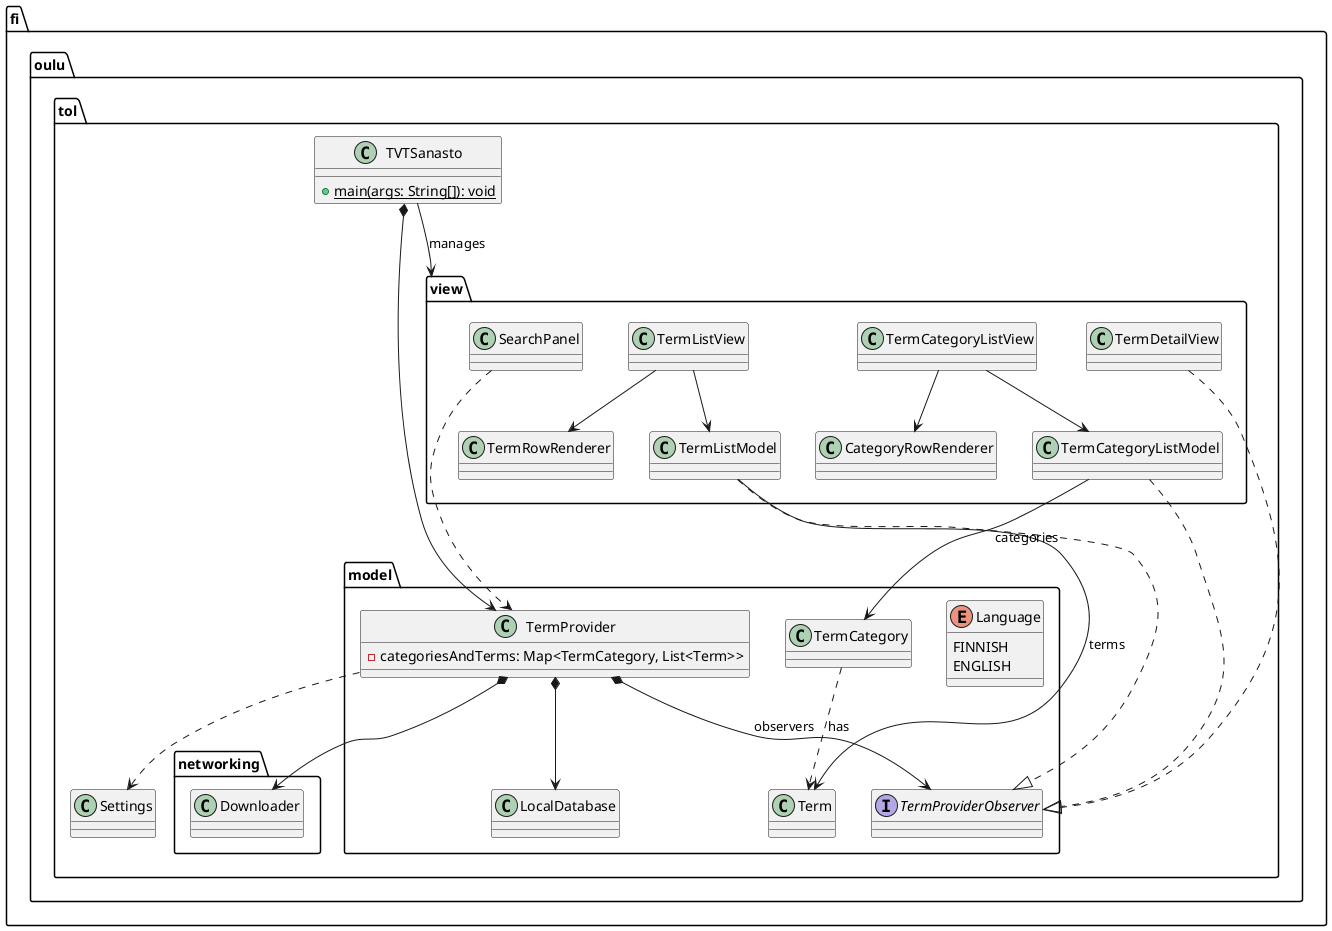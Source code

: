 @startuml
package fi.oulu.tol {
	package fi.oulu.tol.model {

		enum Language {
			FINNISH
			ENGLISH
		}
		class Term
		class TermCategory
		class LocalDatabase
		class TermProvider {
			-categoriesAndTerms: Map<TermCategory, List<Term>>
		}
		interface TermProviderObserver

		TermProvider *--> LocalDatabase
		TermProvider *--> TermProviderObserver: observers
		TermCategory ..> Term : has
	}

	package fi.oulu.tol.networking {
		class Downloader
	}

	TermProvider *--> Downloader

	package fi.oulu.tol.view {
		class TermCategoryListModel
		class TermCategoryListView
		class CategoryRowRenderer
		class TermListModel
		class TermListView
		class TermDetailView
		class TermRowRenderer
		class SearchPanel
		TermCategoryListView --> TermCategoryListModel
		TermCategoryListView --> CategoryRowRenderer
		TermListView --> TermListModel
		TermListView --> TermRowRenderer
	}
	SearchPanel ..> TermProvider
	TermCategoryListModel ..|> TermProviderObserver
	TermListModel ..|> TermProviderObserver
	TermDetailView ..|> TermProviderObserver
	TermListModel --> Term: terms
	TermCategoryListModel --> TermCategory: categories
	class TVTSanasto {
		+{static}main(args: String[]): void
	}
	class Settings
	TVTSanasto *--> TermProvider
	TVTSanasto --> fi.oulu.tol.view: manages
	TermProvider ..> Settings
}
@enduml